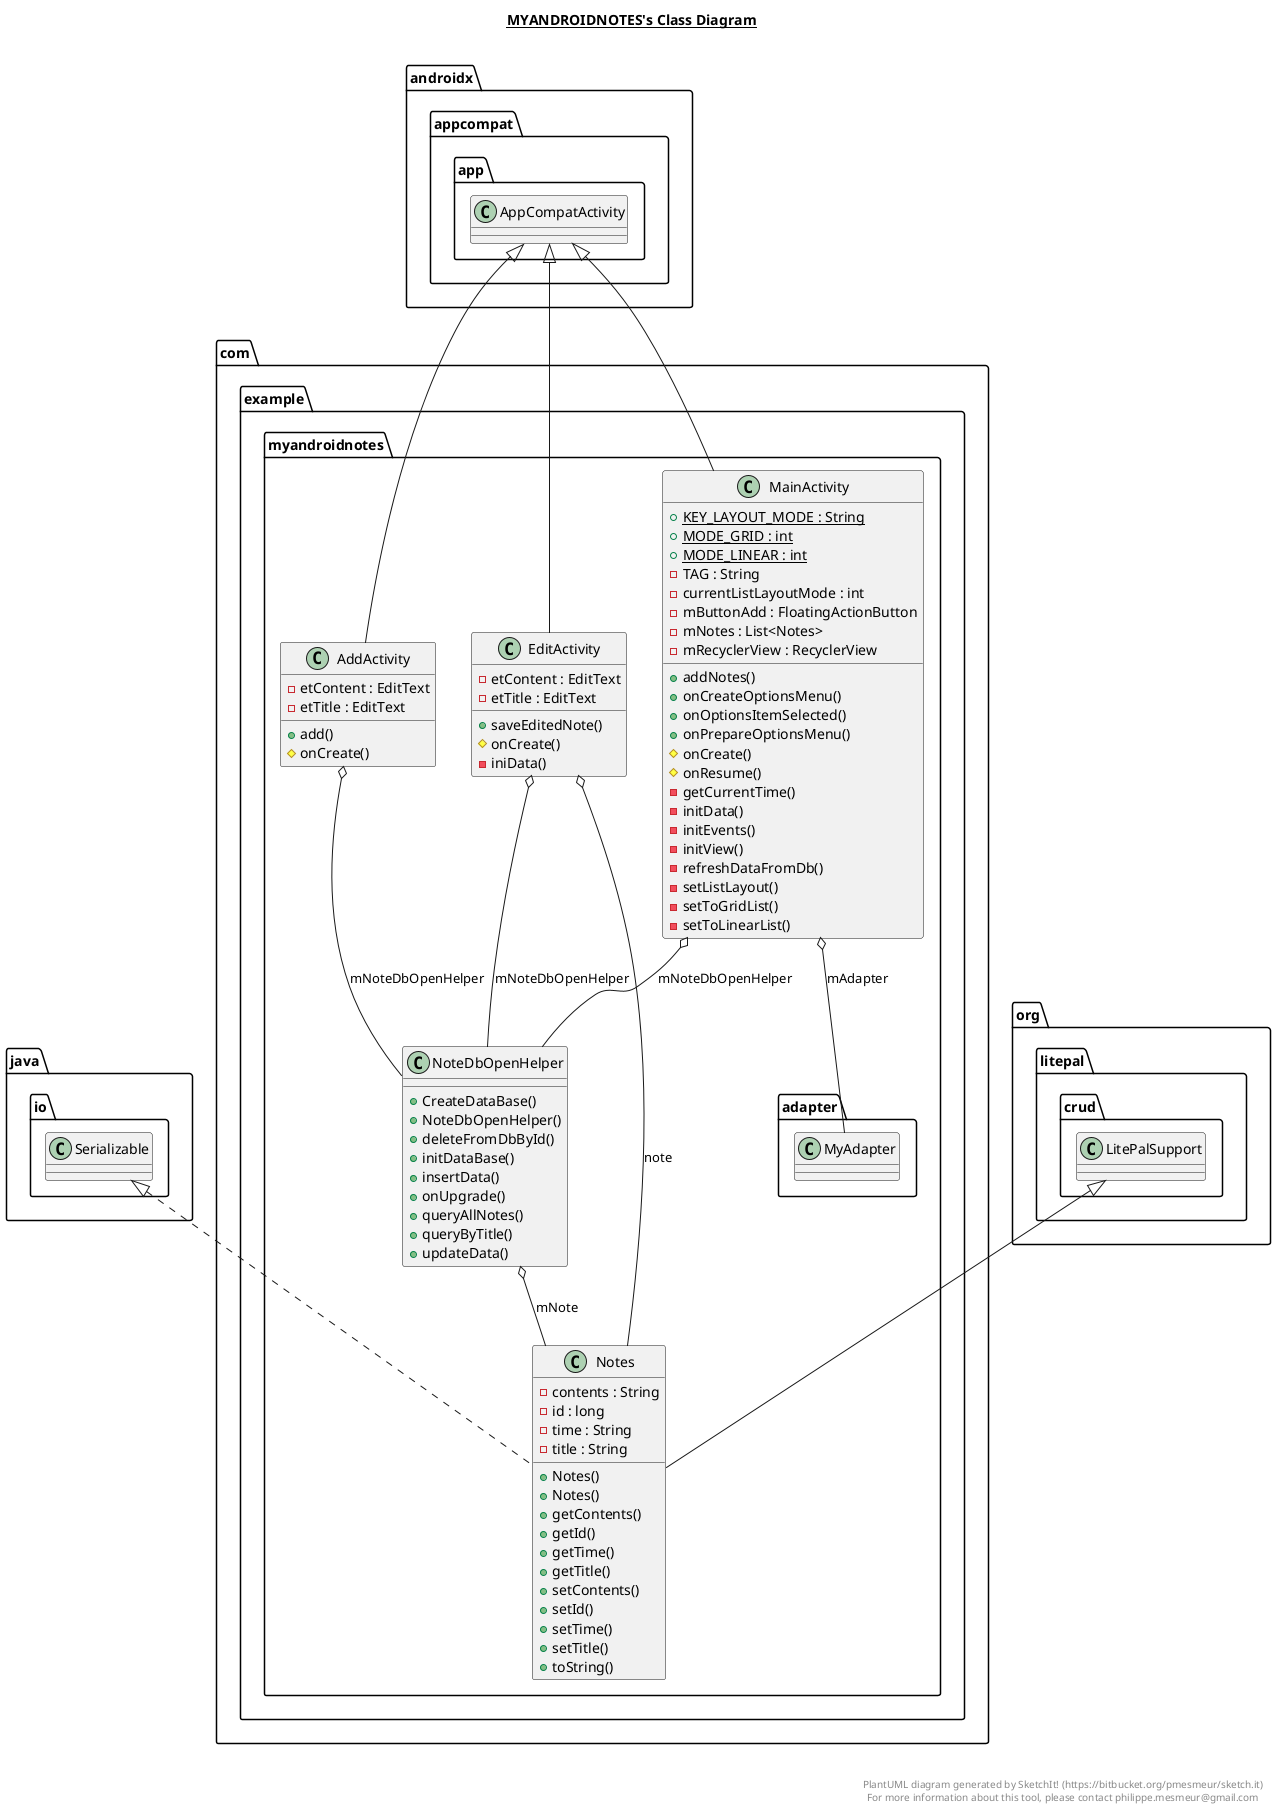 @startuml

title __MYANDROIDNOTES's Class Diagram__\n

  namespace com.example.myandroidnotes {
    class com.example.myandroidnotes.AddActivity {
        - etContent : EditText
        - etTitle : EditText
        + add()
        # onCreate()
    }
  }
  

  namespace com.example.myandroidnotes {
    class com.example.myandroidnotes.EditActivity {
        - etContent : EditText
        - etTitle : EditText
        + saveEditedNote()
        # onCreate()
        - iniData()
    }
  }
  

  namespace com.example.myandroidnotes {
    class com.example.myandroidnotes.MainActivity {
        {static} + KEY_LAYOUT_MODE : String
        {static} + MODE_GRID : int
        {static} + MODE_LINEAR : int
        - TAG : String
        - currentListLayoutMode : int
        - mButtonAdd : FloatingActionButton
        - mNotes : List<Notes>
        - mRecyclerView : RecyclerView
        + addNotes()
        + onCreateOptionsMenu()
        + onOptionsItemSelected()
        + onPrepareOptionsMenu()
        # onCreate()
        # onResume()
        - getCurrentTime()
        - initData()
        - initEvents()
        - initView()
        - refreshDataFromDb()
        - setListLayout()
        - setToGridList()
        - setToLinearList()
    }
  }
  

  namespace com.example.myandroidnotes {
    class com.example.myandroidnotes.NoteDbOpenHelper {
        + CreateDataBase()
        + NoteDbOpenHelper()
        + deleteFromDbById()
        + initDataBase()
        + insertData()
        + onUpgrade()
        + queryAllNotes()
        + queryByTitle()
        + updateData()
    }
  }
  

  namespace com.example.myandroidnotes {
    class com.example.myandroidnotes.Notes {
        - contents : String
        - id : long
        - time : String
        - title : String
        + Notes()
        + Notes()
        + getContents()
        + getId()
        + getTime()
        + getTitle()
        + setContents()
        + setId()
        + setTime()
        + setTitle()
        + toString()
    }
  }
  

  com.example.myandroidnotes.AddActivity -up-|> androidx.appcompat.app.AppCompatActivity
  com.example.myandroidnotes.AddActivity o-- com.example.myandroidnotes.NoteDbOpenHelper : mNoteDbOpenHelper
  com.example.myandroidnotes.EditActivity -up-|> androidx.appcompat.app.AppCompatActivity
  com.example.myandroidnotes.EditActivity o-- com.example.myandroidnotes.NoteDbOpenHelper : mNoteDbOpenHelper
  com.example.myandroidnotes.EditActivity o-- com.example.myandroidnotes.Notes : note
  com.example.myandroidnotes.MainActivity -up-|> androidx.appcompat.app.AppCompatActivity
  com.example.myandroidnotes.MainActivity o-- com.example.myandroidnotes.adapter.MyAdapter : mAdapter
  com.example.myandroidnotes.MainActivity o-- com.example.myandroidnotes.NoteDbOpenHelper : mNoteDbOpenHelper
  com.example.myandroidnotes.NoteDbOpenHelper o-- com.example.myandroidnotes.Notes : mNote
  com.example.myandroidnotes.Notes .up.|> java.io.Serializable
  com.example.myandroidnotes.Notes -up-|> org.litepal.crud.LitePalSupport


right footer


PlantUML diagram generated by SketchIt! (https://bitbucket.org/pmesmeur/sketch.it)
For more information about this tool, please contact philippe.mesmeur@gmail.com
endfooter

@enduml
